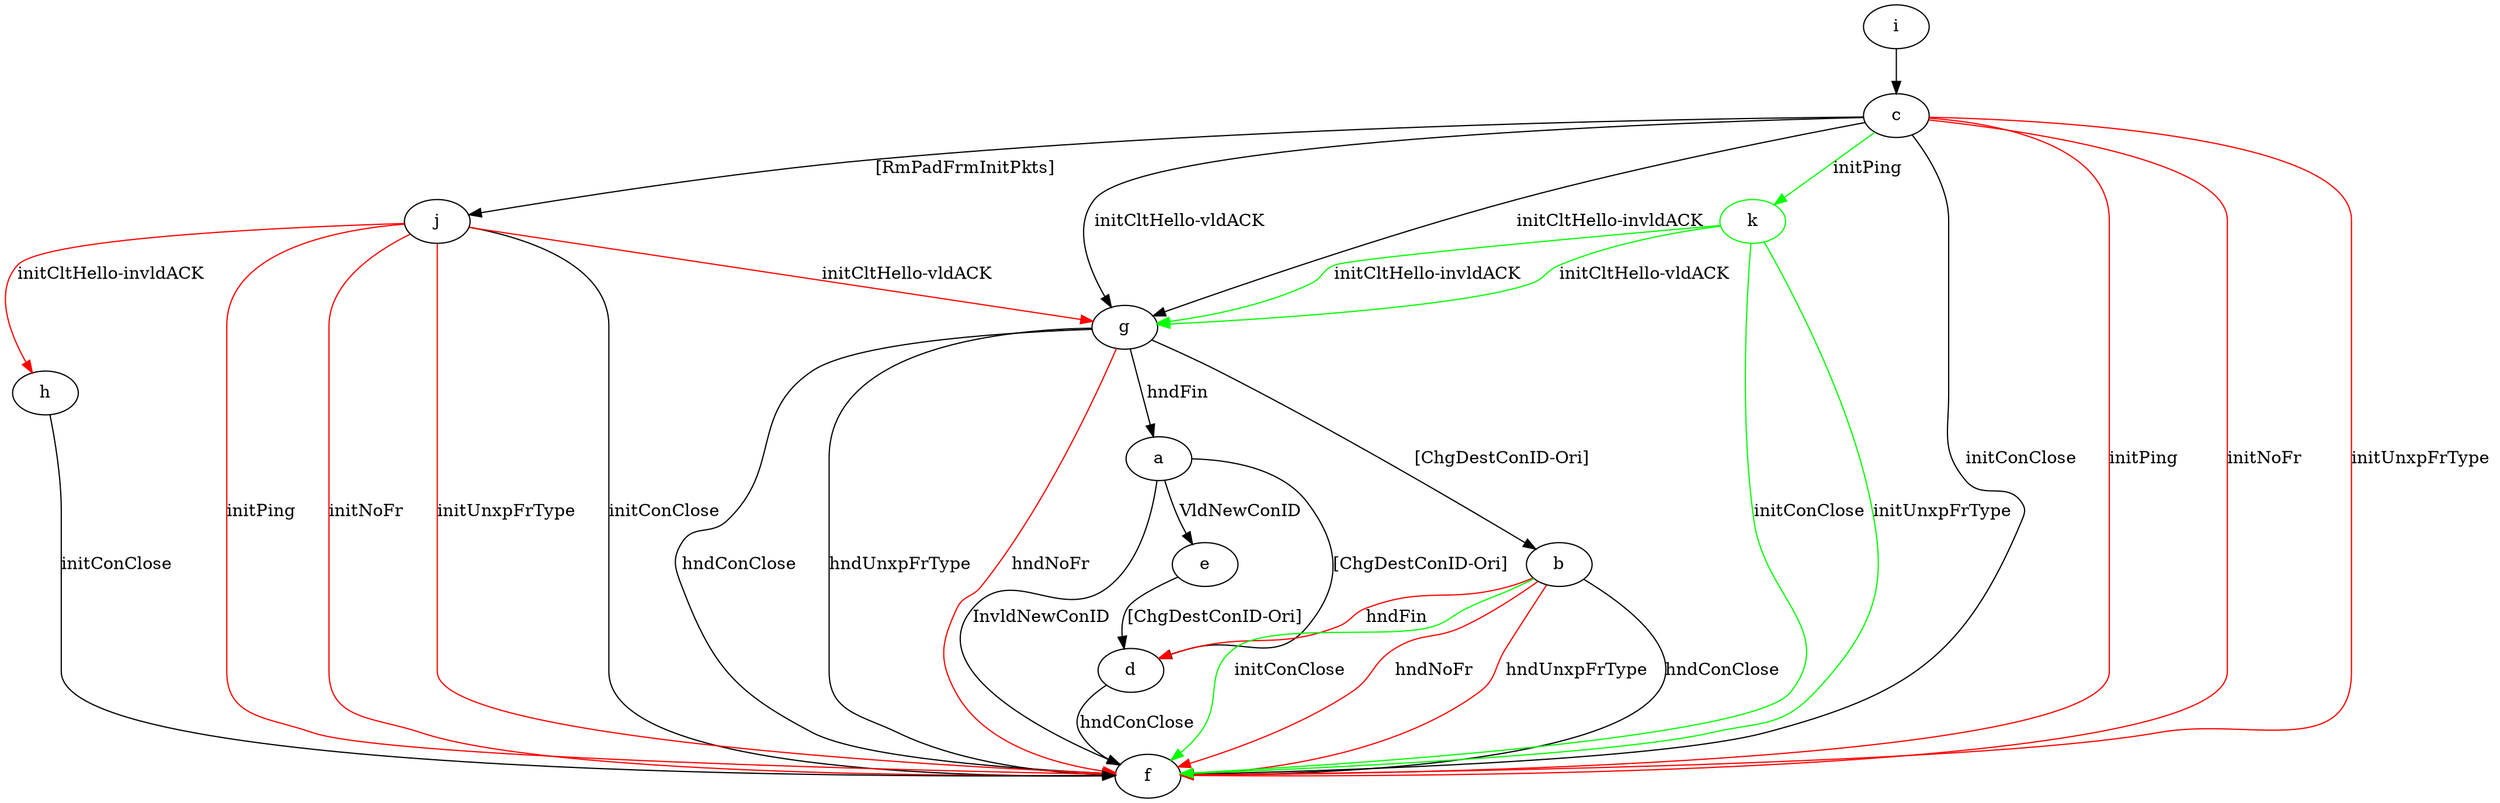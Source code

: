 digraph "" {
	a -> d	[key=0,
		label="[ChgDestConID-Ori] "];
	a -> e	[key=0,
		label="VldNewConID "];
	a -> f	[key=0,
		label="InvldNewConID "];
	b -> d	[key=0,
		color=red,
		label="hndFin "];
	b -> f	[key=0,
		label="hndConClose "];
	b -> f	[key=1,
		color=green,
		label="initConClose "];
	b -> f	[key=2,
		color=red,
		label="hndNoFr "];
	b -> f	[key=3,
		color=red,
		label="hndUnxpFrType "];
	c -> f	[key=0,
		label="initConClose "];
	c -> f	[key=1,
		color=red,
		label="initPing "];
	c -> f	[key=2,
		color=red,
		label="initNoFr "];
	c -> f	[key=3,
		color=red,
		label="initUnxpFrType "];
	c -> g	[key=0,
		label="initCltHello-vldACK "];
	c -> g	[key=1,
		label="initCltHello-invldACK "];
	c -> j	[key=0,
		label="[RmPadFrmInitPkts] "];
	k	[color=green];
	c -> k	[key=0,
		color=green,
		label="initPing "];
	d -> f	[key=0,
		label="hndConClose "];
	e -> d	[key=0,
		label="[ChgDestConID-Ori] "];
	g -> a	[key=0,
		label="hndFin "];
	g -> b	[key=0,
		label="[ChgDestConID-Ori] "];
	g -> f	[key=0,
		label="hndConClose "];
	g -> f	[key=1,
		label="hndUnxpFrType "];
	g -> f	[key=2,
		color=red,
		label="hndNoFr "];
	h -> f	[key=0,
		label="initConClose "];
	i -> c	[key=0];
	j -> f	[key=0,
		label="initConClose "];
	j -> f	[key=1,
		color=red,
		label="initPing "];
	j -> f	[key=2,
		color=red,
		label="initNoFr "];
	j -> f	[key=3,
		color=red,
		label="initUnxpFrType "];
	j -> g	[key=0,
		color=red,
		label="initCltHello-vldACK "];
	j -> h	[key=0,
		color=red,
		label="initCltHello-invldACK "];
	k -> f	[key=0,
		color=green,
		label="initConClose "];
	k -> f	[key=1,
		color=green,
		label="initUnxpFrType "];
	k -> g	[key=0,
		color=green,
		label="initCltHello-vldACK "];
	k -> g	[key=1,
		color=green,
		label="initCltHello-invldACK "];
}
